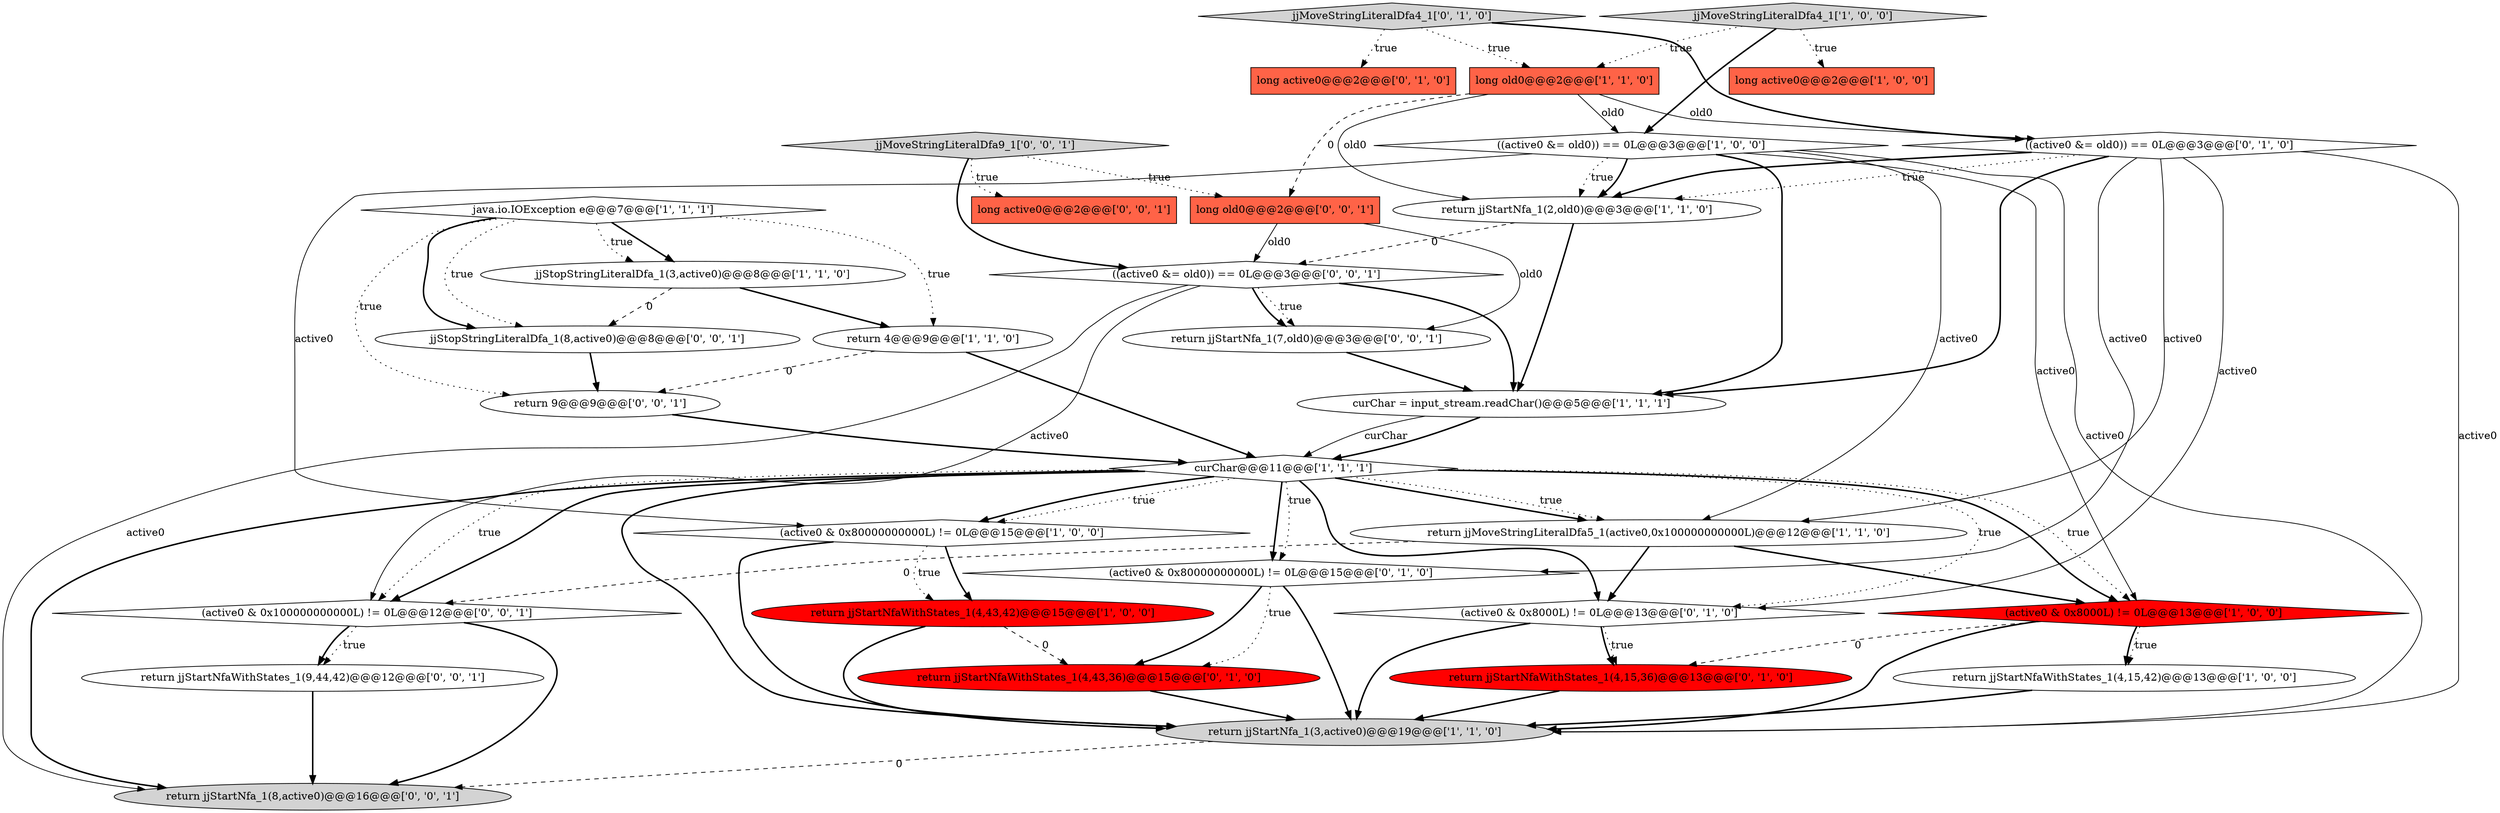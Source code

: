digraph {
19 [style = filled, label = "return jjStartNfaWithStates_1(4,15,36)@@@13@@@['0', '1', '0']", fillcolor = red, shape = ellipse image = "AAA1AAABBB2BBB"];
22 [style = filled, label = "jjMoveStringLiteralDfa4_1['0', '1', '0']", fillcolor = lightgray, shape = diamond image = "AAA0AAABBB2BBB"];
14 [style = filled, label = "return jjStartNfaWithStates_1(4,43,42)@@@15@@@['1', '0', '0']", fillcolor = red, shape = ellipse image = "AAA1AAABBB1BBB"];
27 [style = filled, label = "return jjStartNfa_1(7,old0)@@@3@@@['0', '0', '1']", fillcolor = white, shape = ellipse image = "AAA0AAABBB3BBB"];
28 [style = filled, label = "jjMoveStringLiteralDfa9_1['0', '0', '1']", fillcolor = lightgray, shape = diamond image = "AAA0AAABBB3BBB"];
5 [style = filled, label = "jjMoveStringLiteralDfa4_1['1', '0', '0']", fillcolor = lightgray, shape = diamond image = "AAA0AAABBB1BBB"];
18 [style = filled, label = "((active0 &= old0)) == 0L@@@3@@@['0', '1', '0']", fillcolor = white, shape = diamond image = "AAA0AAABBB2BBB"];
29 [style = filled, label = "return 9@@@9@@@['0', '0', '1']", fillcolor = white, shape = ellipse image = "AAA0AAABBB3BBB"];
10 [style = filled, label = "return jjStartNfaWithStates_1(4,15,42)@@@13@@@['1', '0', '0']", fillcolor = white, shape = ellipse image = "AAA0AAABBB1BBB"];
12 [style = filled, label = "(active0 & 0x8000L) != 0L@@@13@@@['1', '0', '0']", fillcolor = red, shape = diamond image = "AAA1AAABBB1BBB"];
20 [style = filled, label = "long active0@@@2@@@['0', '1', '0']", fillcolor = tomato, shape = box image = "AAA0AAABBB2BBB"];
13 [style = filled, label = "curChar@@@11@@@['1', '1', '1']", fillcolor = white, shape = diamond image = "AAA0AAABBB1BBB"];
6 [style = filled, label = "long old0@@@2@@@['1', '1', '0']", fillcolor = tomato, shape = box image = "AAA0AAABBB1BBB"];
3 [style = filled, label = "long active0@@@2@@@['1', '0', '0']", fillcolor = tomato, shape = box image = "AAA0AAABBB1BBB"];
31 [style = filled, label = "((active0 &= old0)) == 0L@@@3@@@['0', '0', '1']", fillcolor = white, shape = diamond image = "AAA0AAABBB3BBB"];
7 [style = filled, label = "return jjStartNfa_1(2,old0)@@@3@@@['1', '1', '0']", fillcolor = white, shape = ellipse image = "AAA0AAABBB1BBB"];
32 [style = filled, label = "jjStopStringLiteralDfa_1(8,active0)@@@8@@@['0', '0', '1']", fillcolor = white, shape = ellipse image = "AAA0AAABBB3BBB"];
0 [style = filled, label = "((active0 &= old0)) == 0L@@@3@@@['1', '0', '0']", fillcolor = white, shape = diamond image = "AAA0AAABBB1BBB"];
4 [style = filled, label = "jjStopStringLiteralDfa_1(3,active0)@@@8@@@['1', '1', '0']", fillcolor = white, shape = ellipse image = "AAA0AAABBB1BBB"];
26 [style = filled, label = "(active0 & 0x100000000000L) != 0L@@@12@@@['0', '0', '1']", fillcolor = white, shape = diamond image = "AAA0AAABBB3BBB"];
15 [style = filled, label = "return jjStartNfa_1(3,active0)@@@19@@@['1', '1', '0']", fillcolor = lightgray, shape = ellipse image = "AAA0AAABBB1BBB"];
8 [style = filled, label = "(active0 & 0x80000000000L) != 0L@@@15@@@['1', '0', '0']", fillcolor = white, shape = diamond image = "AAA0AAABBB1BBB"];
21 [style = filled, label = "return jjStartNfaWithStates_1(4,43,36)@@@15@@@['0', '1', '0']", fillcolor = red, shape = ellipse image = "AAA1AAABBB2BBB"];
16 [style = filled, label = "(active0 & 0x80000000000L) != 0L@@@15@@@['0', '1', '0']", fillcolor = white, shape = diamond image = "AAA0AAABBB2BBB"];
9 [style = filled, label = "curChar = input_stream.readChar()@@@5@@@['1', '1', '1']", fillcolor = white, shape = ellipse image = "AAA0AAABBB1BBB"];
17 [style = filled, label = "(active0 & 0x8000L) != 0L@@@13@@@['0', '1', '0']", fillcolor = white, shape = diamond image = "AAA0AAABBB2BBB"];
23 [style = filled, label = "return jjStartNfaWithStates_1(9,44,42)@@@12@@@['0', '0', '1']", fillcolor = white, shape = ellipse image = "AAA0AAABBB3BBB"];
24 [style = filled, label = "return jjStartNfa_1(8,active0)@@@16@@@['0', '0', '1']", fillcolor = lightgray, shape = ellipse image = "AAA0AAABBB3BBB"];
30 [style = filled, label = "long old0@@@2@@@['0', '0', '1']", fillcolor = tomato, shape = box image = "AAA0AAABBB3BBB"];
11 [style = filled, label = "java.io.IOException e@@@7@@@['1', '1', '1']", fillcolor = white, shape = diamond image = "AAA0AAABBB1BBB"];
25 [style = filled, label = "long active0@@@2@@@['0', '0', '1']", fillcolor = tomato, shape = box image = "AAA0AAABBB3BBB"];
2 [style = filled, label = "return 4@@@9@@@['1', '1', '0']", fillcolor = white, shape = ellipse image = "AAA0AAABBB1BBB"];
1 [style = filled, label = "return jjMoveStringLiteralDfa5_1(active0,0x100000000000L)@@@12@@@['1', '1', '0']", fillcolor = white, shape = ellipse image = "AAA0AAABBB1BBB"];
6->18 [style = solid, label="old0"];
31->9 [style = bold, label=""];
21->15 [style = bold, label=""];
28->25 [style = dotted, label="true"];
27->9 [style = bold, label=""];
6->7 [style = solid, label="old0"];
13->1 [style = bold, label=""];
30->27 [style = solid, label="old0"];
7->9 [style = bold, label=""];
28->30 [style = dotted, label="true"];
13->17 [style = bold, label=""];
11->2 [style = dotted, label="true"];
12->10 [style = bold, label=""];
5->0 [style = bold, label=""];
31->27 [style = dotted, label="true"];
1->12 [style = bold, label=""];
31->26 [style = solid, label="active0"];
19->15 [style = bold, label=""];
31->24 [style = solid, label="active0"];
0->7 [style = dotted, label="true"];
13->17 [style = dotted, label="true"];
18->1 [style = solid, label="active0"];
0->1 [style = solid, label="active0"];
5->6 [style = dotted, label="true"];
26->23 [style = dotted, label="true"];
30->31 [style = solid, label="old0"];
4->2 [style = bold, label=""];
18->15 [style = solid, label="active0"];
5->3 [style = dotted, label="true"];
26->24 [style = bold, label=""];
13->16 [style = bold, label=""];
1->17 [style = bold, label=""];
0->7 [style = bold, label=""];
22->18 [style = bold, label=""];
13->12 [style = bold, label=""];
22->20 [style = dotted, label="true"];
12->19 [style = dashed, label="0"];
12->10 [style = dotted, label="true"];
31->27 [style = bold, label=""];
8->14 [style = dotted, label="true"];
18->9 [style = bold, label=""];
17->15 [style = bold, label=""];
16->21 [style = dotted, label="true"];
14->15 [style = bold, label=""];
13->15 [style = bold, label=""];
18->7 [style = bold, label=""];
13->16 [style = dotted, label="true"];
18->7 [style = dotted, label="true"];
8->15 [style = bold, label=""];
13->24 [style = bold, label=""];
7->31 [style = dashed, label="0"];
1->26 [style = dashed, label="0"];
13->26 [style = dotted, label="true"];
28->31 [style = bold, label=""];
11->29 [style = dotted, label="true"];
11->4 [style = bold, label=""];
15->24 [style = dashed, label="0"];
8->14 [style = bold, label=""];
18->16 [style = solid, label="active0"];
11->32 [style = bold, label=""];
11->4 [style = dotted, label="true"];
0->12 [style = solid, label="active0"];
13->8 [style = dotted, label="true"];
13->26 [style = bold, label=""];
2->29 [style = dashed, label="0"];
17->19 [style = dotted, label="true"];
0->8 [style = solid, label="active0"];
18->17 [style = solid, label="active0"];
11->32 [style = dotted, label="true"];
16->15 [style = bold, label=""];
0->9 [style = bold, label=""];
10->15 [style = bold, label=""];
13->12 [style = dotted, label="true"];
6->0 [style = solid, label="old0"];
12->15 [style = bold, label=""];
22->6 [style = dotted, label="true"];
17->19 [style = bold, label=""];
2->13 [style = bold, label=""];
32->29 [style = bold, label=""];
4->32 [style = dashed, label="0"];
13->1 [style = dotted, label="true"];
23->24 [style = bold, label=""];
16->21 [style = bold, label=""];
26->23 [style = bold, label=""];
9->13 [style = solid, label="curChar"];
14->21 [style = dashed, label="0"];
6->30 [style = dashed, label="0"];
0->15 [style = solid, label="active0"];
13->8 [style = bold, label=""];
9->13 [style = bold, label=""];
29->13 [style = bold, label=""];
}
